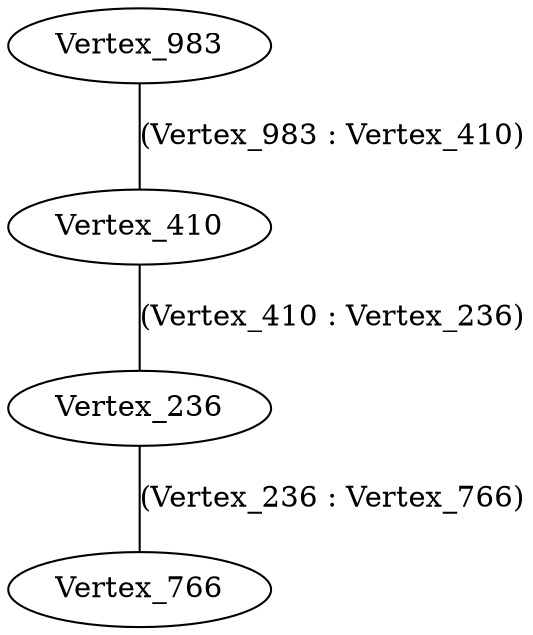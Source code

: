 graph G {
  1 [label = "Vertex_236"];
  2 [label = "Vertex_410"];
  3 [label = "Vertex_766"];
  4 [label = "Vertex_983"];
  4 -- 2 [label = "(Vertex_983 : Vertex_410)"];
  2 -- 1 [label = "(Vertex_410 : Vertex_236)"];
  1 -- 3 [label = "(Vertex_236 : Vertex_766)"];
}
